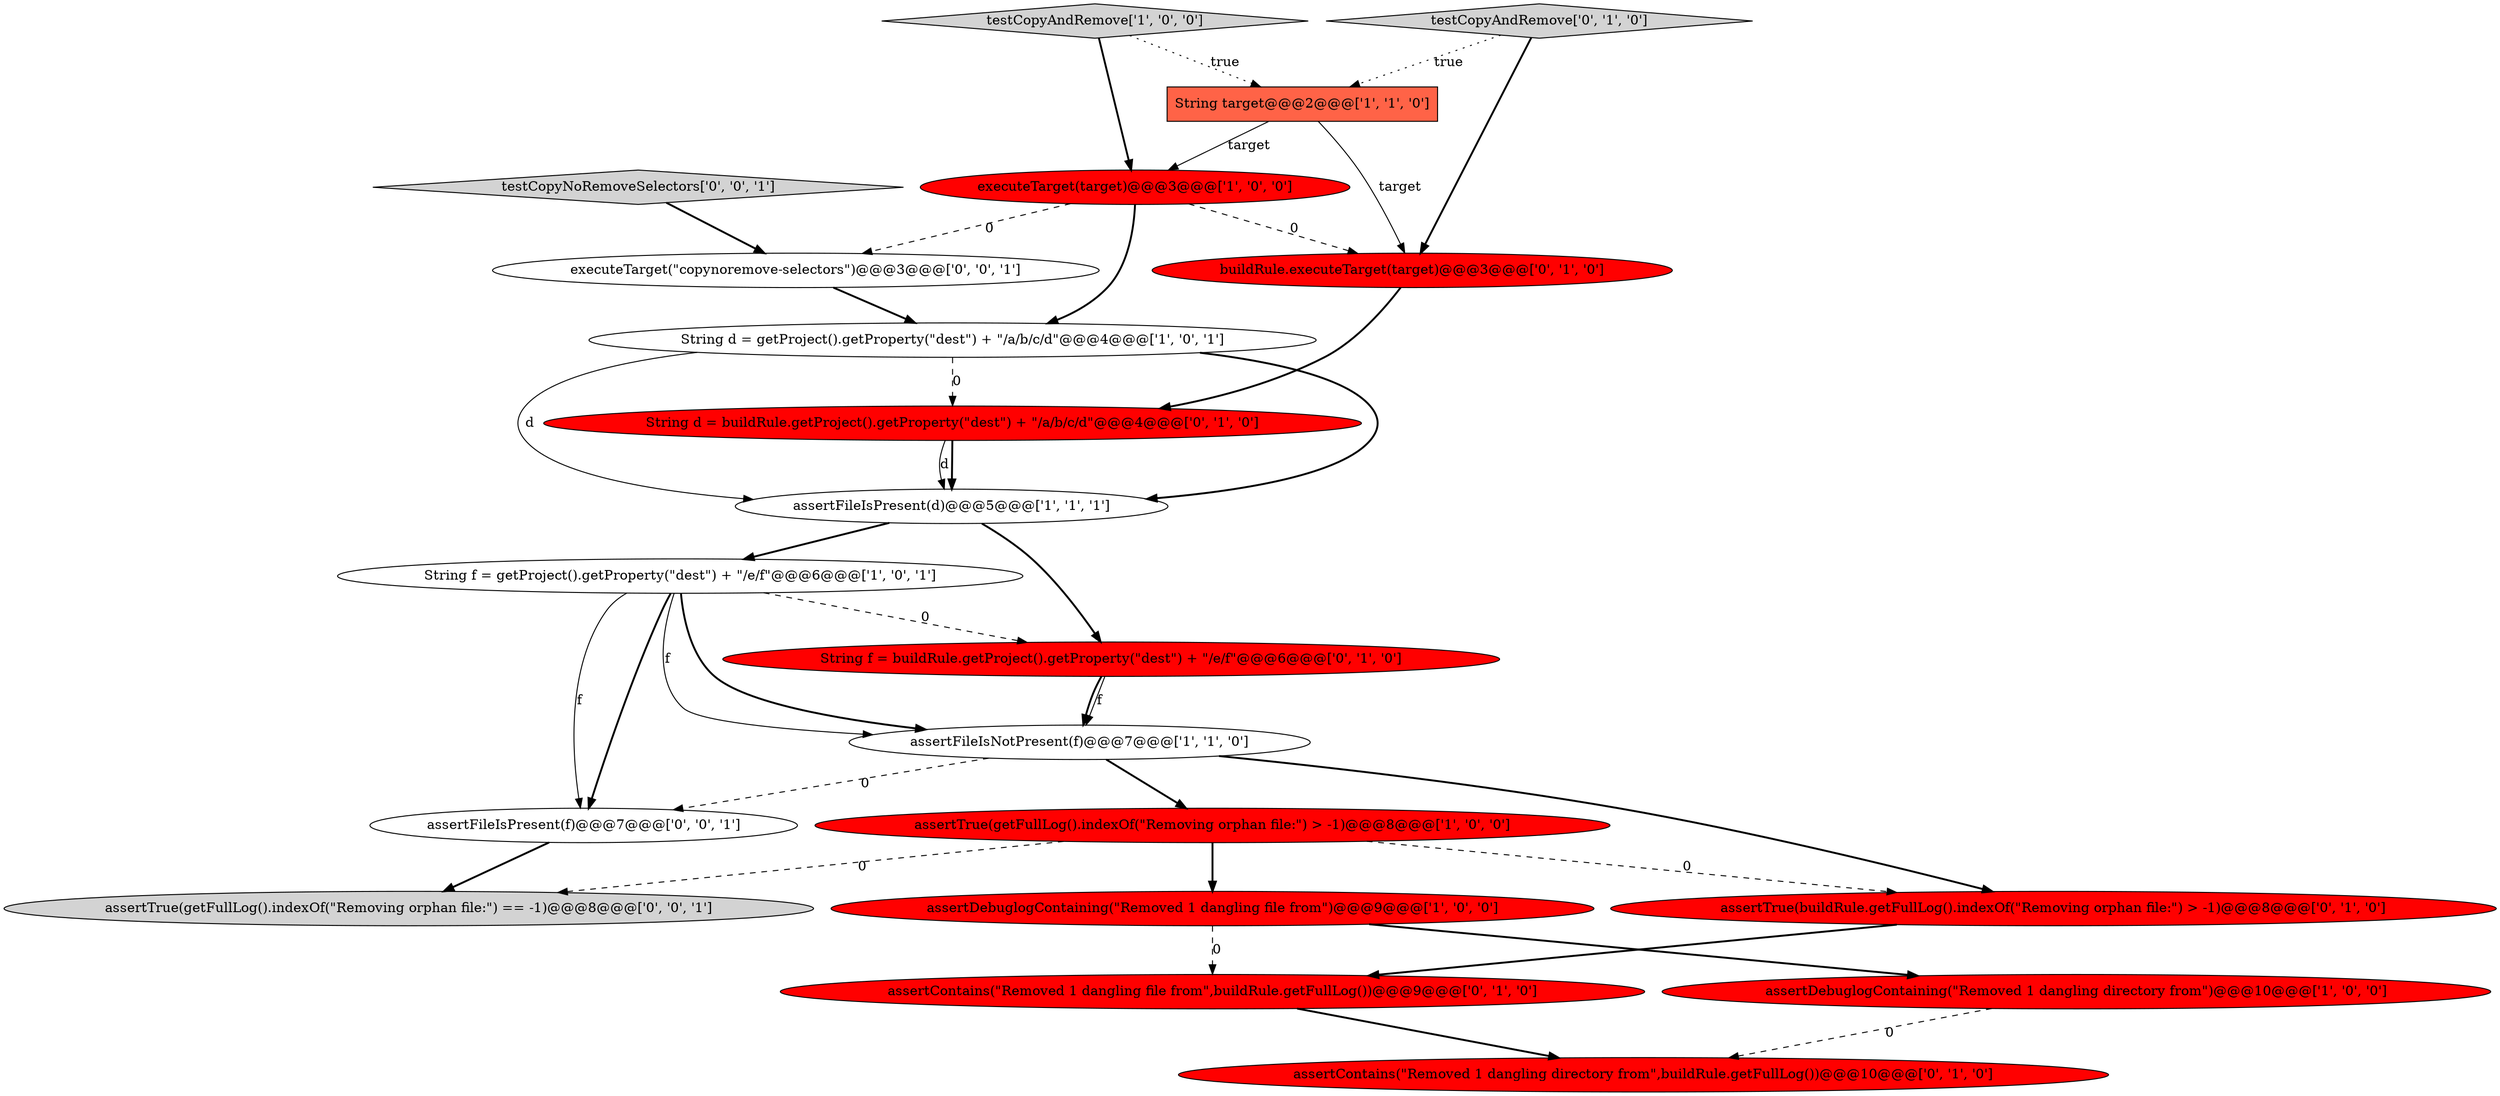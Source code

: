 digraph {
14 [style = filled, label = "assertTrue(buildRule.getFullLog().indexOf(\"Removing orphan file:\") > -1)@@@8@@@['0', '1', '0']", fillcolor = red, shape = ellipse image = "AAA1AAABBB2BBB"];
17 [style = filled, label = "testCopyNoRemoveSelectors['0', '0', '1']", fillcolor = lightgray, shape = diamond image = "AAA0AAABBB3BBB"];
3 [style = filled, label = "assertFileIsPresent(d)@@@5@@@['1', '1', '1']", fillcolor = white, shape = ellipse image = "AAA0AAABBB1BBB"];
8 [style = filled, label = "String target@@@2@@@['1', '1', '0']", fillcolor = tomato, shape = box image = "AAA0AAABBB1BBB"];
4 [style = filled, label = "assertDebuglogContaining(\"Removed 1 dangling file from\")@@@9@@@['1', '0', '0']", fillcolor = red, shape = ellipse image = "AAA1AAABBB1BBB"];
1 [style = filled, label = "String f = getProject().getProperty(\"dest\") + \"/e/f\"@@@6@@@['1', '0', '1']", fillcolor = white, shape = ellipse image = "AAA0AAABBB1BBB"];
16 [style = filled, label = "assertContains(\"Removed 1 dangling file from\",buildRule.getFullLog())@@@9@@@['0', '1', '0']", fillcolor = red, shape = ellipse image = "AAA1AAABBB2BBB"];
7 [style = filled, label = "executeTarget(target)@@@3@@@['1', '0', '0']", fillcolor = red, shape = ellipse image = "AAA1AAABBB1BBB"];
12 [style = filled, label = "buildRule.executeTarget(target)@@@3@@@['0', '1', '0']", fillcolor = red, shape = ellipse image = "AAA1AAABBB2BBB"];
20 [style = filled, label = "assertTrue(getFullLog().indexOf(\"Removing orphan file:\") == -1)@@@8@@@['0', '0', '1']", fillcolor = lightgray, shape = ellipse image = "AAA0AAABBB3BBB"];
18 [style = filled, label = "executeTarget(\"copynoremove-selectors\")@@@3@@@['0', '0', '1']", fillcolor = white, shape = ellipse image = "AAA0AAABBB3BBB"];
13 [style = filled, label = "testCopyAndRemove['0', '1', '0']", fillcolor = lightgray, shape = diamond image = "AAA0AAABBB2BBB"];
15 [style = filled, label = "String f = buildRule.getProject().getProperty(\"dest\") + \"/e/f\"@@@6@@@['0', '1', '0']", fillcolor = red, shape = ellipse image = "AAA1AAABBB2BBB"];
6 [style = filled, label = "testCopyAndRemove['1', '0', '0']", fillcolor = lightgray, shape = diamond image = "AAA0AAABBB1BBB"];
0 [style = filled, label = "String d = getProject().getProperty(\"dest\") + \"/a/b/c/d\"@@@4@@@['1', '0', '1']", fillcolor = white, shape = ellipse image = "AAA0AAABBB1BBB"];
19 [style = filled, label = "assertFileIsPresent(f)@@@7@@@['0', '0', '1']", fillcolor = white, shape = ellipse image = "AAA0AAABBB3BBB"];
11 [style = filled, label = "assertContains(\"Removed 1 dangling directory from\",buildRule.getFullLog())@@@10@@@['0', '1', '0']", fillcolor = red, shape = ellipse image = "AAA1AAABBB2BBB"];
10 [style = filled, label = "String d = buildRule.getProject().getProperty(\"dest\") + \"/a/b/c/d\"@@@4@@@['0', '1', '0']", fillcolor = red, shape = ellipse image = "AAA1AAABBB2BBB"];
9 [style = filled, label = "assertDebuglogContaining(\"Removed 1 dangling directory from\")@@@10@@@['1', '0', '0']", fillcolor = red, shape = ellipse image = "AAA1AAABBB1BBB"];
2 [style = filled, label = "assertFileIsNotPresent(f)@@@7@@@['1', '1', '0']", fillcolor = white, shape = ellipse image = "AAA0AAABBB1BBB"];
5 [style = filled, label = "assertTrue(getFullLog().indexOf(\"Removing orphan file:\") > -1)@@@8@@@['1', '0', '0']", fillcolor = red, shape = ellipse image = "AAA1AAABBB1BBB"];
0->3 [style = bold, label=""];
4->9 [style = bold, label=""];
14->16 [style = bold, label=""];
15->2 [style = bold, label=""];
5->14 [style = dashed, label="0"];
2->19 [style = dashed, label="0"];
16->11 [style = bold, label=""];
4->16 [style = dashed, label="0"];
7->18 [style = dashed, label="0"];
3->1 [style = bold, label=""];
15->2 [style = solid, label="f"];
1->15 [style = dashed, label="0"];
19->20 [style = bold, label=""];
1->2 [style = solid, label="f"];
1->19 [style = solid, label="f"];
0->3 [style = solid, label="d"];
10->3 [style = bold, label=""];
7->0 [style = bold, label=""];
3->15 [style = bold, label=""];
8->12 [style = solid, label="target"];
0->10 [style = dashed, label="0"];
5->20 [style = dashed, label="0"];
12->10 [style = bold, label=""];
13->12 [style = bold, label=""];
13->8 [style = dotted, label="true"];
6->8 [style = dotted, label="true"];
2->14 [style = bold, label=""];
5->4 [style = bold, label=""];
8->7 [style = solid, label="target"];
7->12 [style = dashed, label="0"];
9->11 [style = dashed, label="0"];
10->3 [style = solid, label="d"];
1->2 [style = bold, label=""];
6->7 [style = bold, label=""];
1->19 [style = bold, label=""];
18->0 [style = bold, label=""];
17->18 [style = bold, label=""];
2->5 [style = bold, label=""];
}
